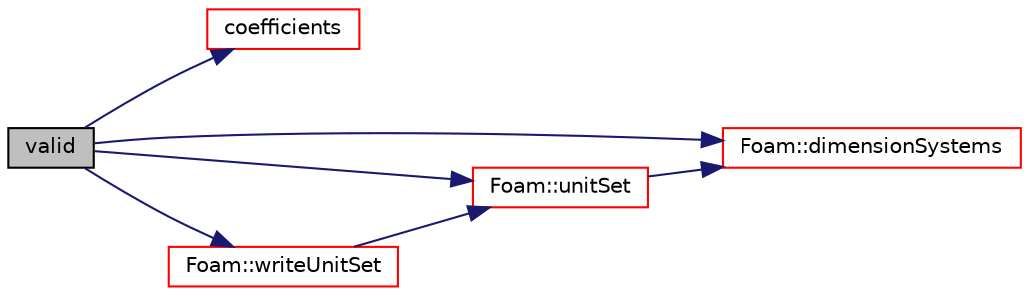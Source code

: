 digraph "valid"
{
  bgcolor="transparent";
  edge [fontname="Helvetica",fontsize="10",labelfontname="Helvetica",labelfontsize="10"];
  node [fontname="Helvetica",fontsize="10",shape=record];
  rankdir="LR";
  Node1 [label="valid",height=0.2,width=0.4,color="black", fillcolor="grey75", style="filled", fontcolor="black"];
  Node1 -> Node2 [color="midnightblue",fontsize="10",style="solid",fontname="Helvetica"];
  Node2 [label="coefficients",height=0.2,width=0.4,color="red",URL="$a00535.html#a65d1c7829a53077069789c840eecbfe7",tooltip="(if valid) obtain set of coefficients of unitNames "];
  Node1 -> Node3 [color="midnightblue",fontsize="10",style="solid",fontname="Helvetica"];
  Node3 [label="Foam::dimensionSystems",height=0.2,width=0.4,color="red",URL="$a10733.html#adda21e768924132a24733974cbbdb04a",tooltip="Top level dictionary. "];
  Node1 -> Node4 [color="midnightblue",fontsize="10",style="solid",fontname="Helvetica"];
  Node4 [label="Foam::unitSet",height=0.2,width=0.4,color="red",URL="$a10733.html#ab291fd4325ded310ef6d2212e126b39e",tooltip="Set of all dimensions. "];
  Node4 -> Node3 [color="midnightblue",fontsize="10",style="solid",fontname="Helvetica"];
  Node1 -> Node5 [color="midnightblue",fontsize="10",style="solid",fontname="Helvetica"];
  Node5 [label="Foam::writeUnitSet",height=0.2,width=0.4,color="red",URL="$a10733.html#aae7ac4176d791b3e835562c8f33b9b3e",tooltip="Set of units. "];
  Node5 -> Node4 [color="midnightblue",fontsize="10",style="solid",fontname="Helvetica"];
}
